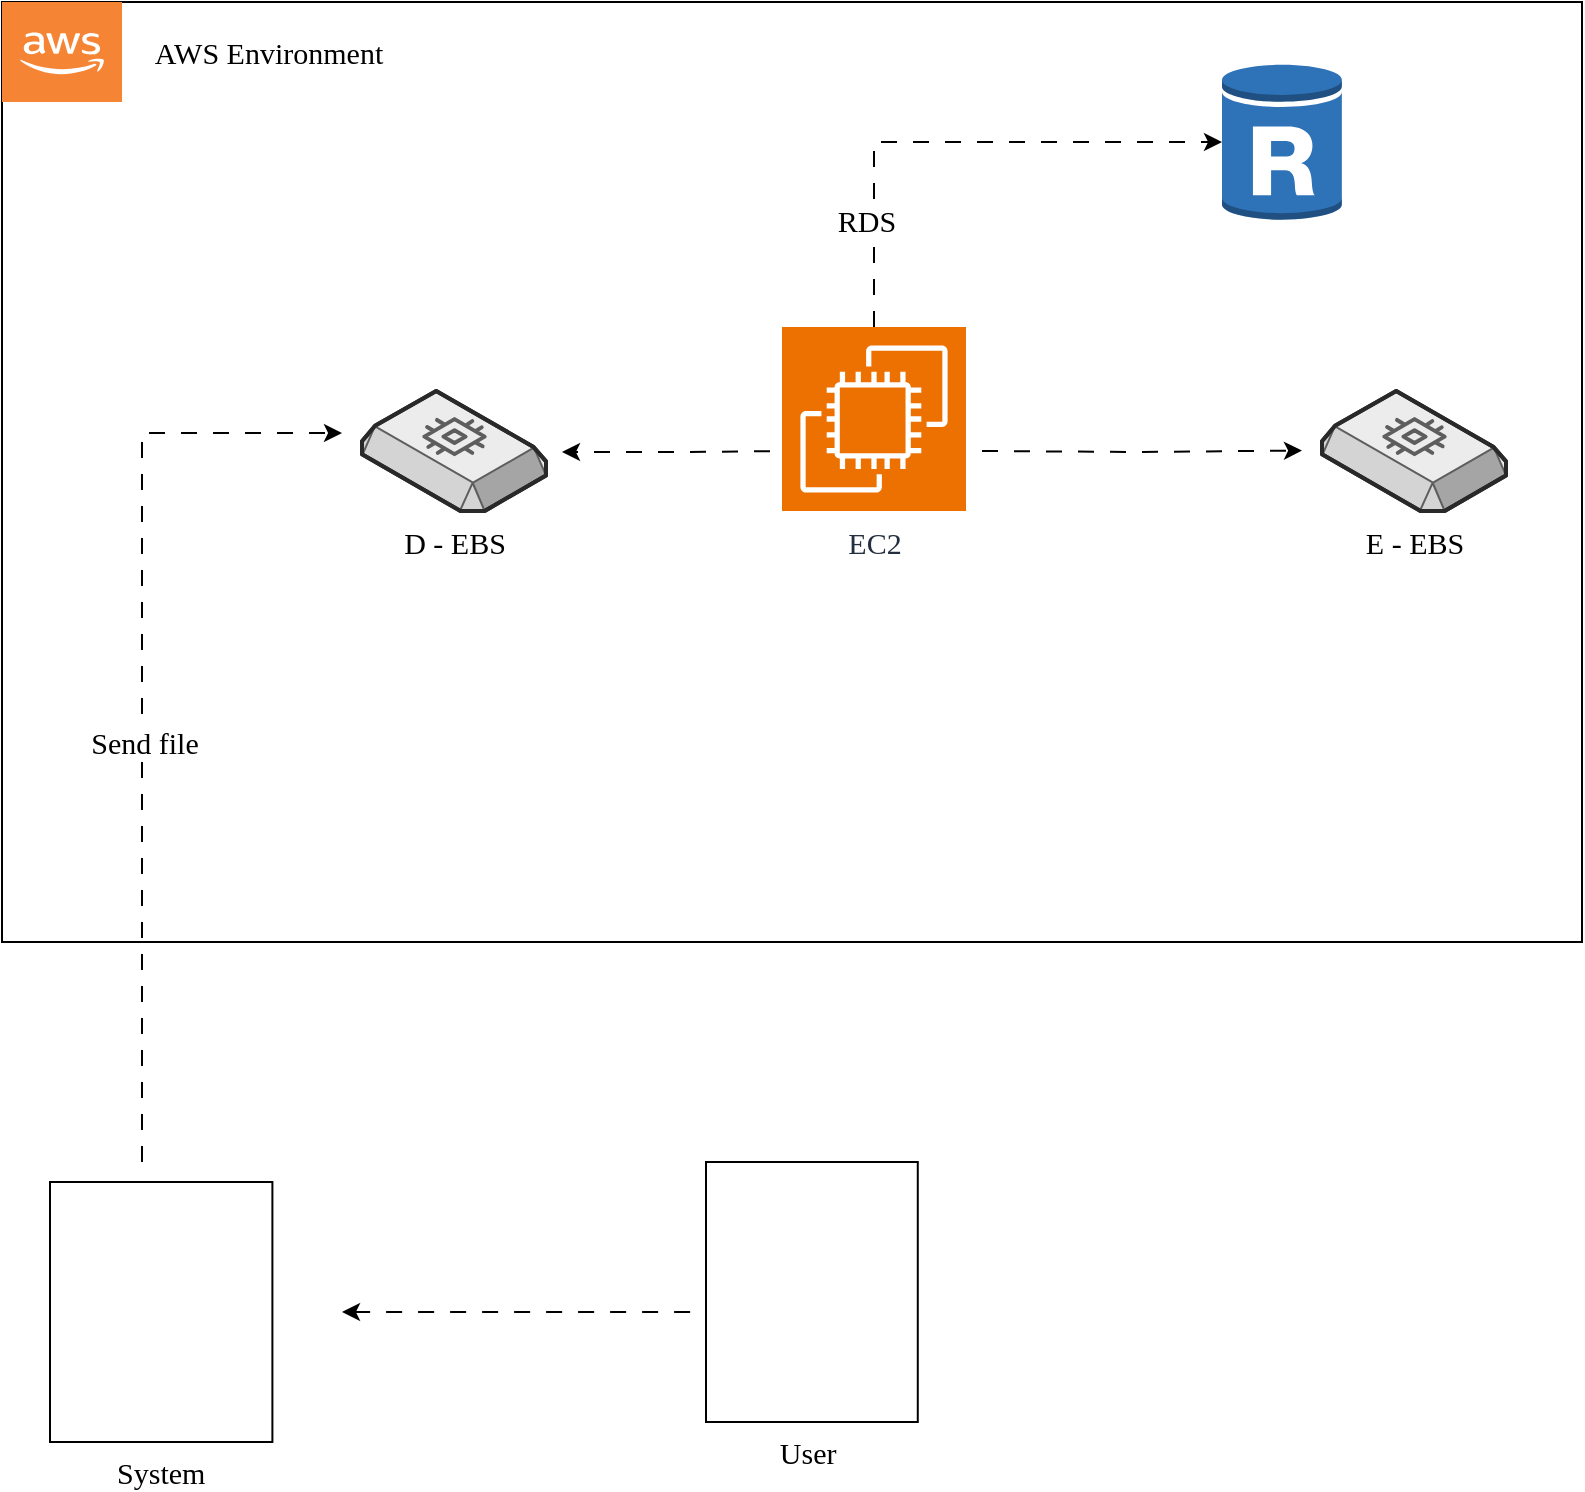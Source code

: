<mxfile version="28.2.5">
  <diagram name="Page-1" id="aaaa8250-4180-3840-79b5-4cada1eebb92">
    <mxGraphModel dx="2140" dy="1368" grid="1" gridSize="10" guides="1" tooltips="1" connect="1" arrows="1" fold="1" page="1" pageScale="1" pageWidth="850" pageHeight="1100" background="none" math="0" shadow="0">
      <root>
        <mxCell id="0" />
        <mxCell id="1" parent="0" />
        <mxCell id="S9GnOEgoluOmXxz-FU6s-6" value="" style="rounded=0;whiteSpace=wrap;html=1;fontFamily=Verdana;fontSize=15;" parent="1" vertex="1">
          <mxGeometry x="20" y="210" width="790" height="470" as="geometry" />
        </mxCell>
        <mxCell id="M_QHoluWBeuM_HqIinLl-28" style="edgeStyle=orthogonalEdgeStyle;rounded=0;orthogonalLoop=1;jettySize=auto;html=1;flowAnimation=1;fontFamily=Verdana;fontSize=15;" parent="1" edge="1">
          <mxGeometry relative="1" as="geometry">
            <mxPoint x="300" y="435" as="targetPoint" />
            <mxPoint x="420" y="434.474" as="sourcePoint" />
          </mxGeometry>
        </mxCell>
        <mxCell id="M_QHoluWBeuM_HqIinLl-29" style="edgeStyle=orthogonalEdgeStyle;rounded=0;orthogonalLoop=1;jettySize=auto;html=1;exitX=1;exitY=0.5;exitDx=0;exitDy=0;exitPerimeter=0;flowAnimation=1;fontFamily=Verdana;fontSize=15;" parent="1" edge="1">
          <mxGeometry relative="1" as="geometry">
            <mxPoint x="670" y="434.238" as="targetPoint" />
            <mxPoint x="510" y="434.5" as="sourcePoint" />
          </mxGeometry>
        </mxCell>
        <mxCell id="M_QHoluWBeuM_HqIinLl-26" style="edgeStyle=orthogonalEdgeStyle;rounded=0;orthogonalLoop=1;jettySize=auto;html=1;entryX=0;entryY=0.5;entryDx=0;entryDy=0;entryPerimeter=0;flowAnimation=1;fontFamily=Verdana;fontSize=15;" parent="1" edge="1">
          <mxGeometry relative="1" as="geometry">
            <Array as="points">
              <mxPoint x="90" y="425" />
            </Array>
            <mxPoint x="90" y="790" as="sourcePoint" />
            <mxPoint x="190" y="425.5" as="targetPoint" />
          </mxGeometry>
        </mxCell>
        <mxCell id="M_QHoluWBeuM_HqIinLl-27" value="&lt;font&gt;Send file&lt;/font&gt;" style="edgeLabel;html=1;align=center;verticalAlign=middle;resizable=0;points=[];fontSize=15;fontFamily=Verdana;" parent="M_QHoluWBeuM_HqIinLl-26" vertex="1" connectable="0">
          <mxGeometry x="-0.118" y="-1" relative="1" as="geometry">
            <mxPoint y="-5" as="offset" />
          </mxGeometry>
        </mxCell>
        <mxCell id="M_QHoluWBeuM_HqIinLl-31" style="edgeStyle=orthogonalEdgeStyle;rounded=0;orthogonalLoop=1;jettySize=auto;html=1;exitX=0.5;exitY=0;exitDx=0;exitDy=0;exitPerimeter=0;entryX=0;entryY=0.5;entryDx=0;entryDy=0;entryPerimeter=0;flowAnimation=1;fontFamily=Verdana;fontSize=15;" parent="1" source="S9GnOEgoluOmXxz-FU6s-19" target="S9GnOEgoluOmXxz-FU6s-22" edge="1">
          <mxGeometry relative="1" as="geometry">
            <mxPoint x="465" y="388" as="sourcePoint" />
            <mxPoint x="600" y="279.5" as="targetPoint" />
            <Array as="points">
              <mxPoint x="456" y="280" />
            </Array>
          </mxGeometry>
        </mxCell>
        <mxCell id="M_QHoluWBeuM_HqIinLl-32" value="RDS" style="edgeLabel;html=1;align=center;verticalAlign=middle;resizable=0;points=[];fontSize=15;fontFamily=Verdana;" parent="M_QHoluWBeuM_HqIinLl-31" vertex="1" connectable="0">
          <mxGeometry x="-0.543" relative="1" as="geometry">
            <mxPoint x="-4" y="7" as="offset" />
          </mxGeometry>
        </mxCell>
        <mxCell id="S9GnOEgoluOmXxz-FU6s-8" value="System" style="shape=mxgraph.networks2.icon;aspect=fixed;network2IconShadow=1;network2bgFillColor=none;labelPosition=center;verticalLabelPosition=bottom;align=center;verticalAlign=top;network2Icon=mxgraph.networks2.terminal;network2IconW=0.855;network2IconH=1;fontFamily=Verdana;fontSize=15;" parent="1" vertex="1">
          <mxGeometry x="44" y="800" width="111.2" height="130" as="geometry" />
        </mxCell>
        <mxCell id="S9GnOEgoluOmXxz-FU6s-13" value="" style="edgeStyle=orthogonalEdgeStyle;rounded=0;orthogonalLoop=1;jettySize=auto;html=1;exitX=0.076;exitY=0.577;exitDx=0;exitDy=0;exitPerimeter=0;flowAnimation=1;fontFamily=Verdana;fontSize=15;" parent="1" source="S9GnOEgoluOmXxz-FU6s-11" edge="1">
          <mxGeometry relative="1" as="geometry">
            <mxPoint x="350" y="865" as="sourcePoint" />
            <mxPoint x="190" y="865" as="targetPoint" />
          </mxGeometry>
        </mxCell>
        <mxCell id="S9GnOEgoluOmXxz-FU6s-11" value="User &#xa;" style="shape=mxgraph.networks2.icon;aspect=fixed;network2IconShadow=1;network2bgFillColor=none;labelPosition=center;verticalLabelPosition=bottom;align=center;verticalAlign=top;network2Icon=mxgraph.networks2.user_female;network2IconXOffset=-0.001;network2IconYOffset=-0.003;network2IconW=0.81;network2IconH=0.994;fontSize=15;fontFamily=Verdana;" parent="1" vertex="1">
          <mxGeometry x="372" y="790" width="105.89" height="130" as="geometry" />
        </mxCell>
        <mxCell id="S9GnOEgoluOmXxz-FU6s-19" value="&lt;font face=&quot;Verdana&quot;&gt;EC2&lt;/font&gt;" style="sketch=0;points=[[0,0,0],[0.25,0,0],[0.5,0,0],[0.75,0,0],[1,0,0],[0,1,0],[0.25,1,0],[0.5,1,0],[0.75,1,0],[1,1,0],[0,0.25,0],[0,0.5,0],[0,0.75,0],[1,0.25,0],[1,0.5,0],[1,0.75,0]];outlineConnect=0;fontColor=#232F3E;fillColor=#ED7100;strokeColor=#ffffff;dashed=0;verticalLabelPosition=bottom;verticalAlign=top;align=center;html=1;fontSize=15;fontStyle=0;aspect=fixed;shape=mxgraph.aws4.resourceIcon;resIcon=mxgraph.aws4.ec2;fontFamily=Verdana;" parent="1" vertex="1">
          <mxGeometry x="410" y="372.5" width="92" height="92" as="geometry" />
        </mxCell>
        <mxCell id="S9GnOEgoluOmXxz-FU6s-22" value="" style="outlineConnect=0;dashed=0;verticalLabelPosition=bottom;verticalAlign=top;align=center;html=1;shape=mxgraph.aws3.rds_db_instance_read_replica;fillColor=#2E73B8;gradientColor=none;fontFamily=Verdana;fontSize=15;" parent="1" vertex="1">
          <mxGeometry x="630" y="240" width="60" height="80" as="geometry" />
        </mxCell>
        <mxCell id="S9GnOEgoluOmXxz-FU6s-32" value="" style="outlineConnect=0;dashed=0;verticalLabelPosition=bottom;verticalAlign=top;align=center;html=1;shape=mxgraph.aws3.cloud_2;fillColor=#F58534;gradientColor=none;fontFamily=Verdana;fontSize=15;" parent="1" vertex="1">
          <mxGeometry x="20" y="210" width="60" height="50" as="geometry" />
        </mxCell>
        <mxCell id="S9GnOEgoluOmXxz-FU6s-39" value="D - EBS&lt;div&gt;&lt;br&gt;&lt;/div&gt;" style="verticalLabelPosition=bottom;html=1;verticalAlign=top;strokeWidth=1;align=center;outlineConnect=0;dashed=0;outlineConnect=0;shape=mxgraph.aws3d.ebs2;fillColor=#ECECEC;strokeColor=#5E5E5E;aspect=fixed;strokeColor2=#292929;fontFamily=Verdana;fontSize=15;" parent="1" vertex="1">
          <mxGeometry x="200" y="404.5" width="92" height="60" as="geometry" />
        </mxCell>
        <mxCell id="S9GnOEgoluOmXxz-FU6s-40" value="E - EBS&lt;div&gt;&lt;br&gt;&lt;/div&gt;" style="verticalLabelPosition=bottom;html=1;verticalAlign=top;strokeWidth=1;align=center;outlineConnect=0;dashed=0;outlineConnect=0;shape=mxgraph.aws3d.ebs2;fillColor=#ECECEC;strokeColor=#5E5E5E;aspect=fixed;strokeColor2=#292929;fontFamily=Verdana;fontSize=15;" parent="1" vertex="1">
          <mxGeometry x="680" y="404.5" width="92" height="60" as="geometry" />
        </mxCell>
        <mxCell id="S9GnOEgoluOmXxz-FU6s-41" value="&lt;font style=&quot;font-size: 15px;&quot; face=&quot;Verdana&quot;&gt;AWS Environment&lt;/font&gt;" style="text;html=1;align=center;verticalAlign=middle;resizable=0;points=[];autosize=1;strokeColor=none;fillColor=none;" parent="1" vertex="1">
          <mxGeometry x="73" y="220" width="160" height="30" as="geometry" />
        </mxCell>
      </root>
    </mxGraphModel>
  </diagram>
</mxfile>
